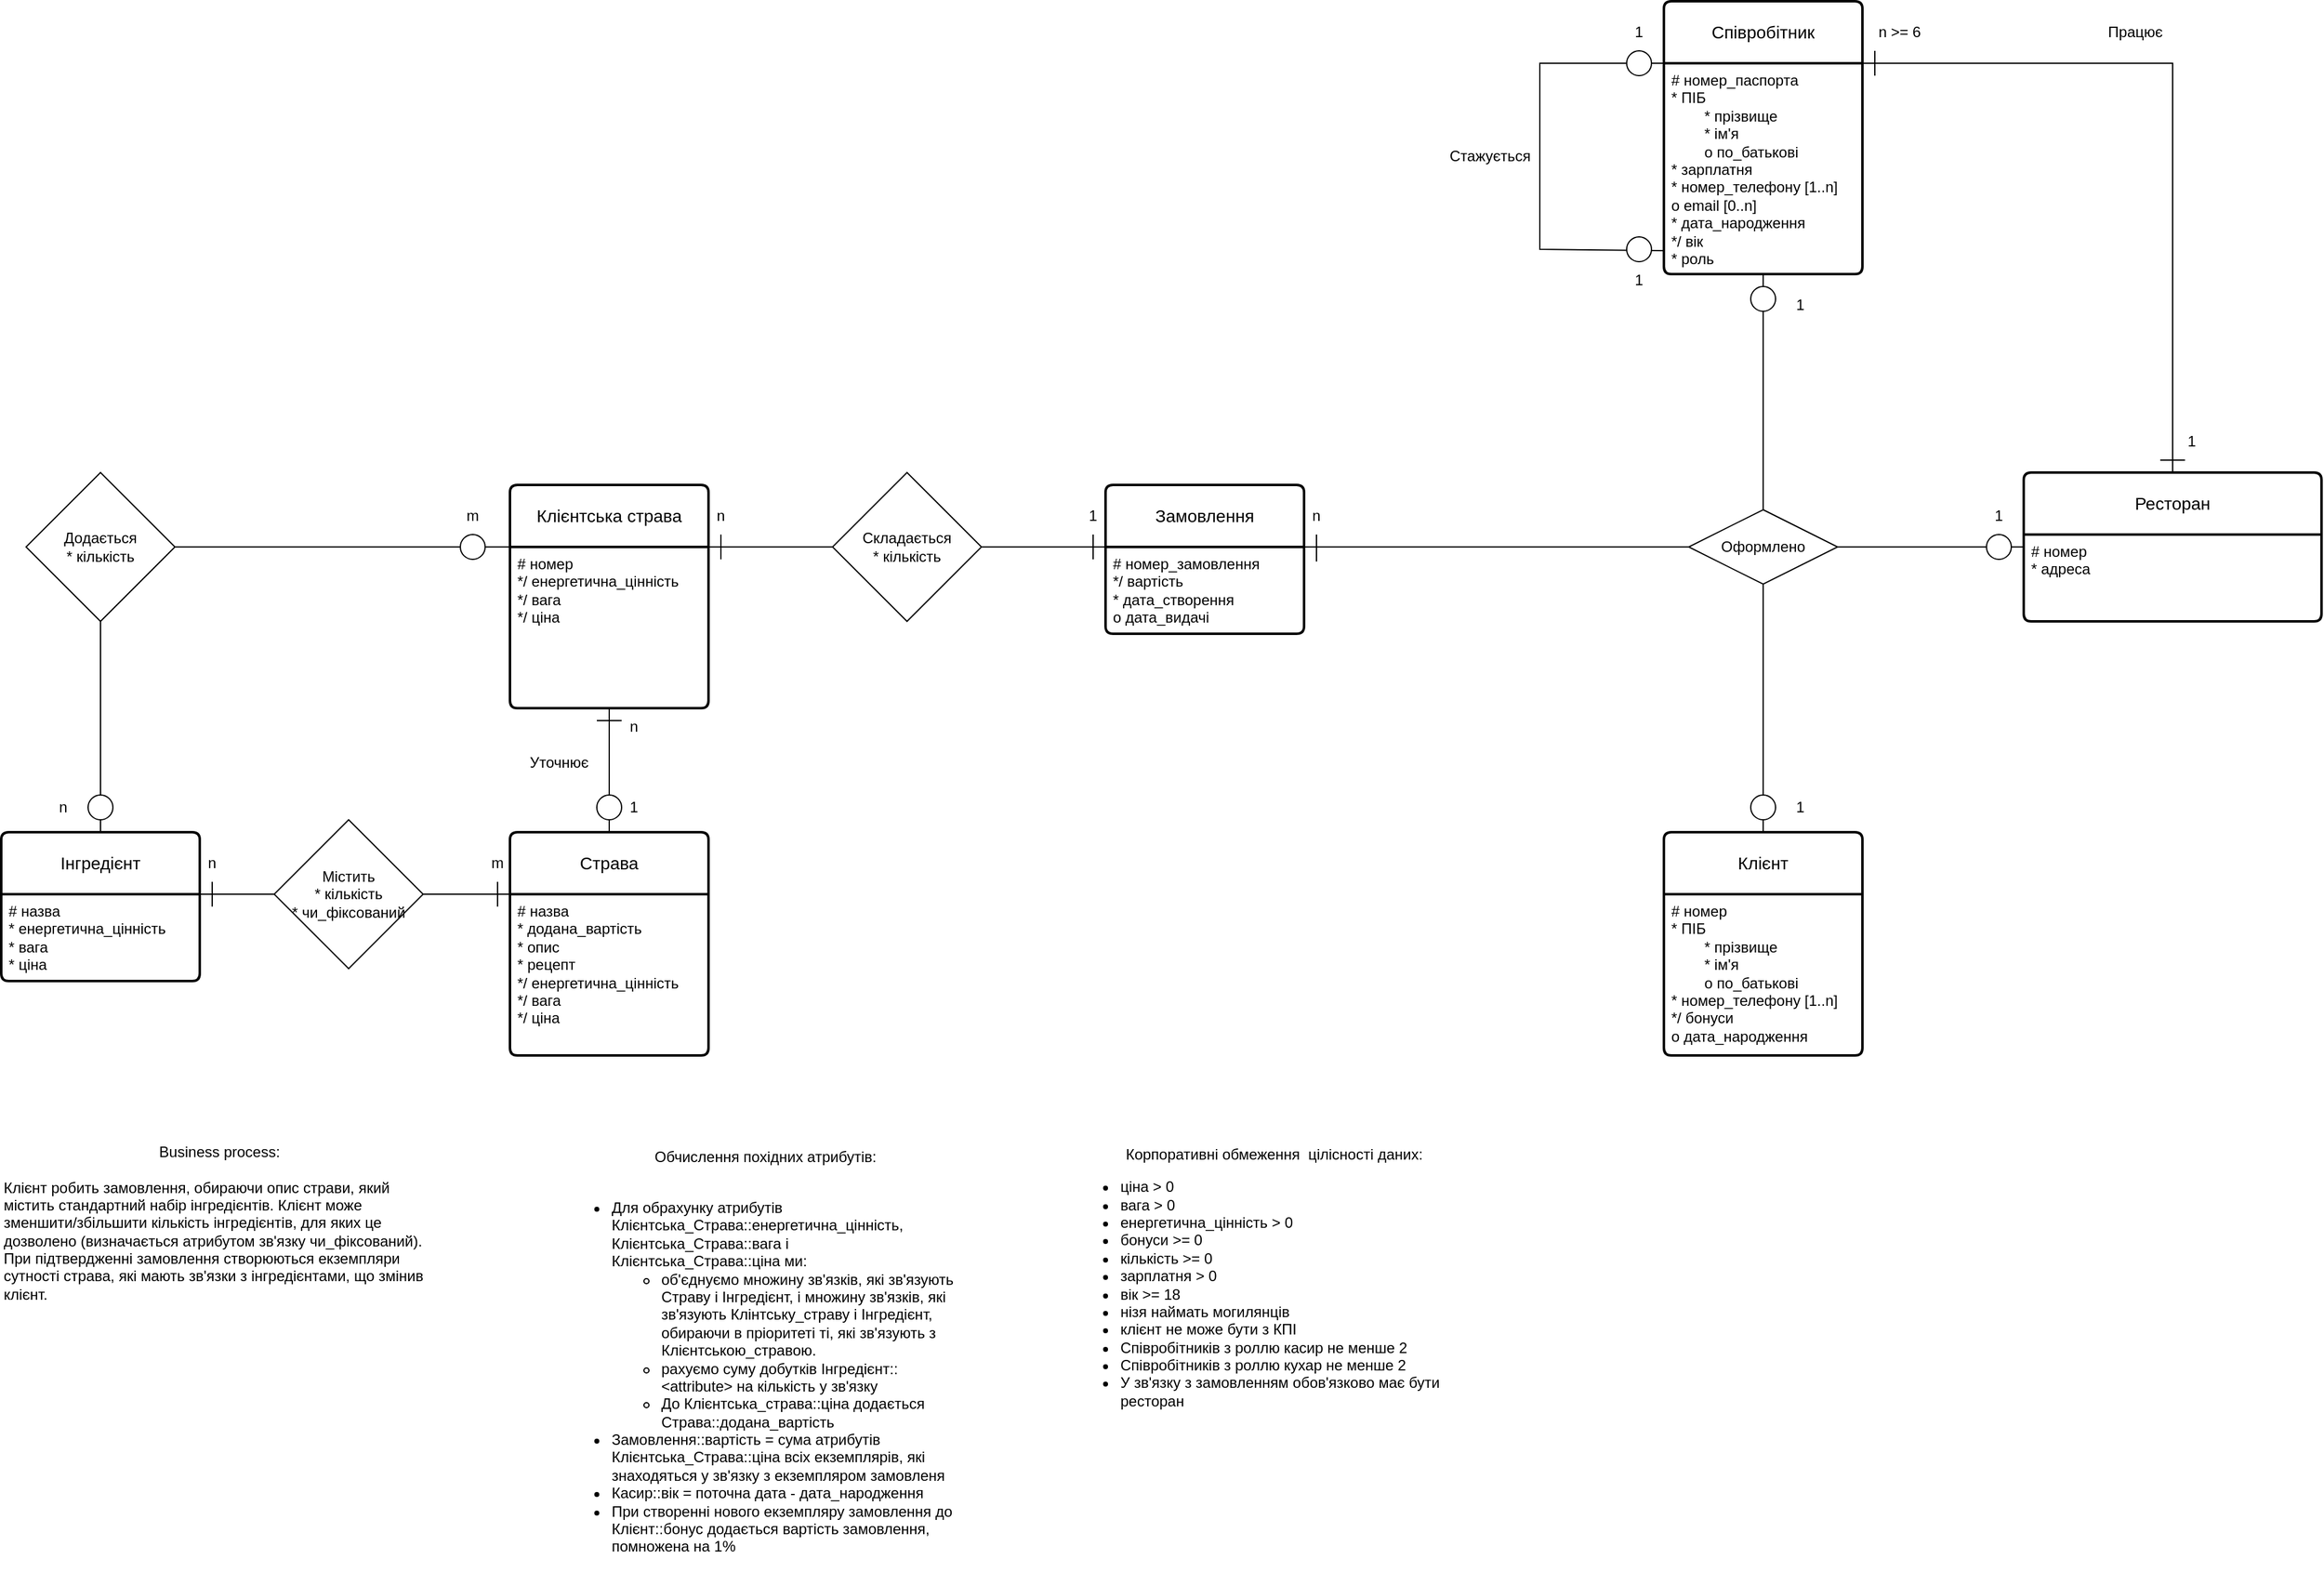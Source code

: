 <mxfile version="24.7.17">
  <diagram name="Сторінка-1" id="5Cuxl35YQW3rwvp2ELTC">
    <mxGraphModel dx="1313" dy="1753" grid="1" gridSize="10" guides="1" tooltips="1" connect="1" arrows="1" fold="1" page="1" pageScale="1" pageWidth="850" pageHeight="1100" math="0" shadow="0">
      <root>
        <mxCell id="0" />
        <mxCell id="1" parent="0" />
        <mxCell id="nwAG9KPLPC6LDDiu3iz5-1" value="Інгредієнт" style="swimlane;childLayout=stackLayout;horizontal=1;startSize=50;horizontalStack=0;rounded=1;fontSize=14;fontStyle=0;strokeWidth=2;resizeParent=0;resizeLast=1;shadow=0;dashed=0;align=center;arcSize=4;whiteSpace=wrap;html=1;" parent="1" vertex="1">
          <mxGeometry x="130" y="190" width="160" height="120" as="geometry" />
        </mxCell>
        <mxCell id="nwAG9KPLPC6LDDiu3iz5-2" value="# назва&lt;div&gt;* енергетична_цінність&lt;/div&gt;&lt;div&gt;* вага&lt;/div&gt;&lt;div&gt;* ціна&lt;/div&gt;" style="align=left;strokeColor=none;fillColor=none;spacingLeft=4;fontSize=12;verticalAlign=top;resizable=0;rotatable=0;part=1;html=1;" parent="nwAG9KPLPC6LDDiu3iz5-1" vertex="1">
          <mxGeometry y="50" width="160" height="70" as="geometry" />
        </mxCell>
        <mxCell id="nwAG9KPLPC6LDDiu3iz5-3" value="Страва" style="swimlane;childLayout=stackLayout;horizontal=1;startSize=50;horizontalStack=0;rounded=1;fontSize=14;fontStyle=0;strokeWidth=2;resizeParent=0;resizeLast=1;shadow=0;dashed=0;align=center;arcSize=4;whiteSpace=wrap;html=1;rotation=0;" parent="1" vertex="1">
          <mxGeometry x="540" y="190" width="160" height="180" as="geometry" />
        </mxCell>
        <mxCell id="nwAG9KPLPC6LDDiu3iz5-4" value="# назва&lt;div&gt;* додана_вартість&lt;/div&gt;&lt;div&gt;* опис&lt;/div&gt;&lt;div&gt;* рецепт&lt;/div&gt;&lt;div&gt;&lt;div&gt;*/&amp;nbsp;&lt;span style=&quot;background-color: initial;&quot;&gt;енергетична_цінність&lt;/span&gt;&lt;/div&gt;&lt;div&gt;&lt;span style=&quot;background-color: initial;&quot;&gt;*/ вага&lt;/span&gt;&lt;/div&gt;&lt;div&gt;&lt;span style=&quot;background-color: initial;&quot;&gt;*/ ціна&lt;/span&gt;&lt;/div&gt;&lt;/div&gt;" style="align=left;strokeColor=none;fillColor=none;spacingLeft=4;fontSize=12;verticalAlign=top;resizable=0;rotatable=0;part=1;html=1;" parent="nwAG9KPLPC6LDDiu3iz5-3" vertex="1">
          <mxGeometry y="50" width="160" height="130" as="geometry" />
        </mxCell>
        <mxCell id="nwAG9KPLPC6LDDiu3iz5-6" value="Замовлення" style="swimlane;childLayout=stackLayout;horizontal=1;startSize=50;horizontalStack=0;rounded=1;fontSize=14;fontStyle=0;strokeWidth=2;resizeParent=0;resizeLast=1;shadow=0;dashed=0;align=center;arcSize=4;whiteSpace=wrap;html=1;" parent="1" vertex="1">
          <mxGeometry x="1020" y="-90" width="160" height="120" as="geometry" />
        </mxCell>
        <mxCell id="nwAG9KPLPC6LDDiu3iz5-7" value="# номер_замовлення&lt;div&gt;*/ вартість&lt;/div&gt;&lt;div&gt;* дата_створення&lt;/div&gt;&lt;div&gt;o дата_видачі&lt;/div&gt;" style="align=left;strokeColor=none;fillColor=none;spacingLeft=4;fontSize=12;verticalAlign=top;resizable=0;rotatable=0;part=1;html=1;" parent="nwAG9KPLPC6LDDiu3iz5-6" vertex="1">
          <mxGeometry y="50" width="160" height="70" as="geometry" />
        </mxCell>
        <mxCell id="nwAG9KPLPC6LDDiu3iz5-8" value="Містить&lt;div&gt;* кількість&lt;/div&gt;&lt;div&gt;* чи_фіксований&lt;/div&gt;" style="shape=rhombus;perimeter=rhombusPerimeter;whiteSpace=wrap;html=1;align=center;rotation=0;" parent="1" vertex="1">
          <mxGeometry x="350" y="180" width="120" height="120" as="geometry" />
        </mxCell>
        <mxCell id="nwAG9KPLPC6LDDiu3iz5-9" value="" style="endArrow=none;html=1;rounded=0;exitX=1;exitY=0.5;exitDx=0;exitDy=0;entryX=0;entryY=0;entryDx=0;entryDy=0;" parent="1" source="nwAG9KPLPC6LDDiu3iz5-8" target="nwAG9KPLPC6LDDiu3iz5-4" edge="1">
          <mxGeometry width="50" height="50" relative="1" as="geometry">
            <mxPoint x="500" y="200" as="sourcePoint" />
            <mxPoint x="550" y="150" as="targetPoint" />
          </mxGeometry>
        </mxCell>
        <mxCell id="nwAG9KPLPC6LDDiu3iz5-10" value="" style="endArrow=none;html=1;rounded=0;exitX=1;exitY=0;exitDx=0;exitDy=0;entryX=0;entryY=0.5;entryDx=0;entryDy=0;" parent="1" source="nwAG9KPLPC6LDDiu3iz5-2" target="nwAG9KPLPC6LDDiu3iz5-8" edge="1">
          <mxGeometry width="50" height="50" relative="1" as="geometry">
            <mxPoint x="490" y="230" as="sourcePoint" />
            <mxPoint x="550" y="231" as="targetPoint" />
          </mxGeometry>
        </mxCell>
        <mxCell id="nwAG9KPLPC6LDDiu3iz5-11" value="" style="endArrow=none;html=1;rounded=0;" parent="1" edge="1">
          <mxGeometry width="50" height="50" relative="1" as="geometry">
            <mxPoint x="300" y="250" as="sourcePoint" />
            <mxPoint x="300" y="230" as="targetPoint" />
          </mxGeometry>
        </mxCell>
        <mxCell id="nwAG9KPLPC6LDDiu3iz5-12" value="" style="endArrow=none;html=1;rounded=0;" parent="1" edge="1">
          <mxGeometry width="50" height="50" relative="1" as="geometry">
            <mxPoint x="530" y="250" as="sourcePoint" />
            <mxPoint x="530" y="230" as="targetPoint" />
          </mxGeometry>
        </mxCell>
        <mxCell id="nwAG9KPLPC6LDDiu3iz5-13" value="n" style="text;html=1;align=center;verticalAlign=middle;whiteSpace=wrap;rounded=0;" parent="1" vertex="1">
          <mxGeometry x="270" y="200" width="60" height="30" as="geometry" />
        </mxCell>
        <mxCell id="nwAG9KPLPC6LDDiu3iz5-14" value="m" style="text;html=1;align=center;verticalAlign=middle;whiteSpace=wrap;rounded=0;" parent="1" vertex="1">
          <mxGeometry x="500" y="200" width="60" height="30" as="geometry" />
        </mxCell>
        <mxCell id="nwAG9KPLPC6LDDiu3iz5-17" value="" style="endArrow=none;html=1;rounded=0;exitX=0.5;exitY=0;exitDx=0;exitDy=0;entryX=0.5;entryY=1;entryDx=0;entryDy=0;" parent="1" source="nwAG9KPLPC6LDDiu3iz5-3" target="nwAG9KPLPC6LDDiu3iz5-19" edge="1">
          <mxGeometry width="50" height="50" relative="1" as="geometry">
            <mxPoint x="890" y="260" as="sourcePoint" />
            <mxPoint x="960" y="240" as="targetPoint" />
          </mxGeometry>
        </mxCell>
        <mxCell id="nwAG9KPLPC6LDDiu3iz5-18" value="Клієнтська страва" style="swimlane;childLayout=stackLayout;horizontal=1;startSize=50;horizontalStack=0;rounded=1;fontSize=14;fontStyle=0;strokeWidth=2;resizeParent=0;resizeLast=1;shadow=0;dashed=0;align=center;arcSize=4;whiteSpace=wrap;html=1;rotation=0;" parent="1" vertex="1">
          <mxGeometry x="540" y="-90" width="160" height="180" as="geometry" />
        </mxCell>
        <mxCell id="nwAG9KPLPC6LDDiu3iz5-19" value="&lt;div&gt;# номер&lt;/div&gt;&lt;div&gt;*/&amp;nbsp;&lt;span style=&quot;background-color: initial;&quot;&gt;енергетична_цінність&lt;/span&gt;&lt;/div&gt;&lt;div&gt;&lt;span style=&quot;background-color: initial;&quot;&gt;*/ вага&lt;/span&gt;&lt;/div&gt;&lt;div&gt;&lt;span style=&quot;background-color: initial;&quot;&gt;*/ ціна&lt;/span&gt;&lt;/div&gt;" style="align=left;strokeColor=none;fillColor=none;spacingLeft=4;fontSize=12;verticalAlign=top;resizable=0;rotatable=0;part=1;html=1;" parent="nwAG9KPLPC6LDDiu3iz5-18" vertex="1">
          <mxGeometry y="50" width="160" height="130" as="geometry" />
        </mxCell>
        <mxCell id="nwAG9KPLPC6LDDiu3iz5-23" value="Уточнює" style="text;strokeColor=none;fillColor=none;spacingLeft=4;spacingRight=4;overflow=hidden;rotatable=0;points=[[0,0.5],[1,0.5]];portConstraint=eastwest;fontSize=12;whiteSpace=wrap;html=1;rotation=0;" parent="1" vertex="1">
          <mxGeometry x="550" y="120" width="80" height="30" as="geometry" />
        </mxCell>
        <mxCell id="nwAG9KPLPC6LDDiu3iz5-29" value="" style="endArrow=none;html=1;rounded=0;" parent="1" edge="1">
          <mxGeometry width="50" height="50" relative="1" as="geometry">
            <mxPoint x="630" y="100" as="sourcePoint" />
            <mxPoint x="610" y="100" as="targetPoint" />
          </mxGeometry>
        </mxCell>
        <mxCell id="nwAG9KPLPC6LDDiu3iz5-31" value="" style="ellipse;whiteSpace=wrap;html=1;aspect=fixed;" parent="1" vertex="1">
          <mxGeometry x="610" y="160" width="20" height="20" as="geometry" />
        </mxCell>
        <mxCell id="nwAG9KPLPC6LDDiu3iz5-33" value="1" style="text;html=1;align=center;verticalAlign=middle;whiteSpace=wrap;rounded=0;" parent="1" vertex="1">
          <mxGeometry x="610" y="155" width="60" height="30" as="geometry" />
        </mxCell>
        <mxCell id="nwAG9KPLPC6LDDiu3iz5-36" value="n" style="text;html=1;align=center;verticalAlign=middle;whiteSpace=wrap;rounded=0;" parent="1" vertex="1">
          <mxGeometry x="610" y="90" width="60" height="30" as="geometry" />
        </mxCell>
        <mxCell id="nwAG9KPLPC6LDDiu3iz5-37" value="" style="endArrow=none;html=1;rounded=0;entryX=0;entryY=0;entryDx=0;entryDy=0;exitX=1;exitY=0.5;exitDx=0;exitDy=0;" parent="1" source="nwAG9KPLPC6LDDiu3iz5-41" target="nwAG9KPLPC6LDDiu3iz5-19" edge="1">
          <mxGeometry width="50" height="50" relative="1" as="geometry">
            <mxPoint x="310" as="sourcePoint" />
            <mxPoint x="360" y="140" as="targetPoint" />
          </mxGeometry>
        </mxCell>
        <mxCell id="nwAG9KPLPC6LDDiu3iz5-40" value="" style="endArrow=none;html=1;rounded=0;entryX=0.5;entryY=0;entryDx=0;entryDy=0;exitX=0.5;exitY=0;exitDx=0;exitDy=0;" parent="1" source="nwAG9KPLPC6LDDiu3iz5-42" target="nwAG9KPLPC6LDDiu3iz5-1" edge="1">
          <mxGeometry width="50" height="50" relative="1" as="geometry">
            <mxPoint x="210" y="-10.0" as="sourcePoint" />
            <mxPoint x="550" y="-30" as="targetPoint" />
          </mxGeometry>
        </mxCell>
        <mxCell id="nwAG9KPLPC6LDDiu3iz5-41" value="Додається&lt;div&gt;* кількість&lt;/div&gt;" style="shape=rhombus;perimeter=rhombusPerimeter;whiteSpace=wrap;html=1;align=center;rotation=0;" parent="1" vertex="1">
          <mxGeometry x="150" y="-100" width="120" height="120" as="geometry" />
        </mxCell>
        <mxCell id="nwAG9KPLPC6LDDiu3iz5-43" value="" style="endArrow=none;html=1;rounded=0;entryX=0.5;entryY=0;entryDx=0;entryDy=0;exitX=0.5;exitY=1;exitDx=0;exitDy=0;" parent="1" source="nwAG9KPLPC6LDDiu3iz5-41" target="nwAG9KPLPC6LDDiu3iz5-42" edge="1">
          <mxGeometry width="50" height="50" relative="1" as="geometry">
            <mxPoint x="210" y="-10.0" as="sourcePoint" />
            <mxPoint x="210" y="190" as="targetPoint" />
          </mxGeometry>
        </mxCell>
        <mxCell id="nwAG9KPLPC6LDDiu3iz5-42" value="" style="ellipse;whiteSpace=wrap;html=1;" parent="1" vertex="1">
          <mxGeometry x="200" y="160" width="20" height="20" as="geometry" />
        </mxCell>
        <mxCell id="nwAG9KPLPC6LDDiu3iz5-45" value="n" style="text;html=1;align=center;verticalAlign=middle;whiteSpace=wrap;rounded=0;" parent="1" vertex="1">
          <mxGeometry x="150" y="155" width="60" height="30" as="geometry" />
        </mxCell>
        <mxCell id="nwAG9KPLPC6LDDiu3iz5-46" value="m" style="text;html=1;align=center;verticalAlign=middle;whiteSpace=wrap;rounded=0;" parent="1" vertex="1">
          <mxGeometry x="480" y="-80" width="60" height="30" as="geometry" />
        </mxCell>
        <mxCell id="nwAG9KPLPC6LDDiu3iz5-48" value="&lt;div style=&quot;text-align: center;&quot;&gt;&lt;span style=&quot;background-color: initial;&quot;&gt;Business process:&lt;/span&gt;&lt;/div&gt;&lt;div style=&quot;text-align: center;&quot;&gt;&lt;span style=&quot;background-color: initial;&quot;&gt;&lt;br&gt;&lt;/span&gt;&lt;/div&gt;&lt;div&gt;Клієнт робить замовлення, обираючи опис страви, який містить стандартний набір інгредієнтів. Клієнт може зменшити/збільшити кількість інгредієнтів, для яких це дозволено (визначається атрибутом зв&#39;язку чи_фіксований). При підтвердженні замовлення створюються екземпляри сутності страва, які мають зв&#39;язки з інгредієнтами, що змінив клієнт.&lt;/div&gt;" style="text;html=1;align=left;verticalAlign=middle;whiteSpace=wrap;rounded=0;" parent="1" vertex="1">
          <mxGeometry x="130" y="490" width="350" height="30" as="geometry" />
        </mxCell>
        <mxCell id="nwAG9KPLPC6LDDiu3iz5-49" value="Складається&lt;div&gt;* кількість&lt;/div&gt;" style="shape=rhombus;perimeter=rhombusPerimeter;whiteSpace=wrap;html=1;align=center;rotation=0;" parent="1" vertex="1">
          <mxGeometry x="800" y="-100" width="120" height="120" as="geometry" />
        </mxCell>
        <mxCell id="nwAG9KPLPC6LDDiu3iz5-50" value="" style="endArrow=none;html=1;rounded=0;exitX=1;exitY=0;exitDx=0;exitDy=0;" parent="1" source="nwAG9KPLPC6LDDiu3iz5-19" target="nwAG9KPLPC6LDDiu3iz5-49" edge="1">
          <mxGeometry width="50" height="50" relative="1" as="geometry">
            <mxPoint x="730" y="90" as="sourcePoint" />
            <mxPoint x="780" y="40" as="targetPoint" />
          </mxGeometry>
        </mxCell>
        <mxCell id="nwAG9KPLPC6LDDiu3iz5-51" value="" style="endArrow=none;html=1;rounded=0;exitX=1;exitY=0.5;exitDx=0;exitDy=0;entryX=0;entryY=0;entryDx=0;entryDy=0;" parent="1" source="nwAG9KPLPC6LDDiu3iz5-49" target="nwAG9KPLPC6LDDiu3iz5-7" edge="1">
          <mxGeometry width="50" height="50" relative="1" as="geometry">
            <mxPoint x="710" y="-30" as="sourcePoint" />
            <mxPoint x="810" y="-30" as="targetPoint" />
          </mxGeometry>
        </mxCell>
        <mxCell id="nwAG9KPLPC6LDDiu3iz5-52" value="" style="endArrow=none;html=1;rounded=0;" parent="1" edge="1">
          <mxGeometry width="50" height="50" relative="1" as="geometry">
            <mxPoint x="1010" y="-30" as="sourcePoint" />
            <mxPoint x="1010" y="-50" as="targetPoint" />
          </mxGeometry>
        </mxCell>
        <mxCell id="nwAG9KPLPC6LDDiu3iz5-53" value="" style="endArrow=none;html=1;rounded=0;" parent="1" edge="1">
          <mxGeometry width="50" height="50" relative="1" as="geometry">
            <mxPoint x="710" y="-30" as="sourcePoint" />
            <mxPoint x="710" y="-50" as="targetPoint" />
          </mxGeometry>
        </mxCell>
        <mxCell id="nwAG9KPLPC6LDDiu3iz5-54" value="n" style="text;html=1;align=center;verticalAlign=middle;whiteSpace=wrap;rounded=0;" parent="1" vertex="1">
          <mxGeometry x="680" y="-80" width="60" height="30" as="geometry" />
        </mxCell>
        <mxCell id="nwAG9KPLPC6LDDiu3iz5-55" value="1" style="text;html=1;align=center;verticalAlign=middle;whiteSpace=wrap;rounded=0;" parent="1" vertex="1">
          <mxGeometry x="980" y="-80" width="60" height="30" as="geometry" />
        </mxCell>
        <mxCell id="nwAG9KPLPC6LDDiu3iz5-56" value="Ресторан" style="swimlane;childLayout=stackLayout;horizontal=1;startSize=50;horizontalStack=0;rounded=1;fontSize=14;fontStyle=0;strokeWidth=2;resizeParent=0;resizeLast=1;shadow=0;dashed=0;align=center;arcSize=4;whiteSpace=wrap;html=1;rotation=0;" parent="1" vertex="1">
          <mxGeometry x="1760" y="-100" width="240" height="120" as="geometry" />
        </mxCell>
        <mxCell id="nwAG9KPLPC6LDDiu3iz5-57" value="# номер&lt;div&gt;* адреса&lt;br&gt;&lt;/div&gt;" style="align=left;strokeColor=none;fillColor=none;spacingLeft=4;fontSize=12;verticalAlign=top;resizable=0;rotatable=0;part=1;html=1;" parent="nwAG9KPLPC6LDDiu3iz5-56" vertex="1">
          <mxGeometry y="50" width="240" height="70" as="geometry" />
        </mxCell>
        <mxCell id="nwAG9KPLPC6LDDiu3iz5-58" value="Співробітник" style="swimlane;childLayout=stackLayout;horizontal=1;startSize=50;horizontalStack=0;rounded=1;fontSize=14;fontStyle=0;strokeWidth=2;resizeParent=0;resizeLast=1;shadow=0;dashed=0;align=center;arcSize=4;whiteSpace=wrap;html=1;rotation=0;" parent="1" vertex="1">
          <mxGeometry x="1470" y="-480" width="160" height="220" as="geometry" />
        </mxCell>
        <mxCell id="nwAG9KPLPC6LDDiu3iz5-59" value="# номер_паспорта&lt;div&gt;* ПІБ&lt;/div&gt;&lt;div&gt;&lt;span style=&quot;white-space: pre;&quot;&gt;&#x9;&lt;/span&gt;* прізвище&lt;br&gt;&lt;/div&gt;&lt;div&gt;&lt;span style=&quot;white-space: pre;&quot;&gt;&#x9;&lt;/span&gt;* ім&#39;я&lt;br&gt;&lt;/div&gt;&lt;div&gt;&lt;span style=&quot;white-space: pre;&quot;&gt;&#x9;&lt;/span&gt;o по_батькові&lt;br&gt;&lt;/div&gt;&lt;div&gt;* зарплатня&lt;/div&gt;&lt;div&gt;&lt;span style=&quot;background-color: initial;&quot;&gt;* номер_телефону [1..n]&lt;/span&gt;&lt;/div&gt;&lt;div&gt;o email [0..n]&lt;/div&gt;&lt;div&gt;* дата_народження&lt;/div&gt;&lt;div&gt;*/ вік&lt;/div&gt;&lt;div&gt;* роль&lt;/div&gt;" style="align=left;strokeColor=none;fillColor=none;spacingLeft=4;fontSize=12;verticalAlign=top;resizable=0;rotatable=0;part=1;html=1;" parent="nwAG9KPLPC6LDDiu3iz5-58" vertex="1">
          <mxGeometry y="50" width="160" height="170" as="geometry" />
        </mxCell>
        <mxCell id="QWUBVncBXhHNV7gJ5XmO-1" value="" style="endArrow=none;html=1;rounded=0;exitX=0;exitY=0.889;exitDx=0;exitDy=0;exitPerimeter=0;entryX=0;entryY=0;entryDx=0;entryDy=0;" parent="nwAG9KPLPC6LDDiu3iz5-58" source="nwAG9KPLPC6LDDiu3iz5-59" target="nwAG9KPLPC6LDDiu3iz5-59" edge="1">
          <mxGeometry width="50" height="50" relative="1" as="geometry">
            <mxPoint x="-80" y="190" as="sourcePoint" />
            <mxPoint x="-100" y="50" as="targetPoint" />
            <Array as="points">
              <mxPoint x="-100" y="200" />
              <mxPoint x="-100" y="50" />
            </Array>
          </mxGeometry>
        </mxCell>
        <mxCell id="nwAG9KPLPC6LDDiu3iz5-60" value="" style="endArrow=none;html=1;rounded=0;exitX=0.5;exitY=0;exitDx=0;exitDy=0;entryX=1;entryY=0;entryDx=0;entryDy=0;" parent="1" source="nwAG9KPLPC6LDDiu3iz5-56" target="nwAG9KPLPC6LDDiu3iz5-59" edge="1">
          <mxGeometry width="50" height="50" relative="1" as="geometry">
            <mxPoint x="990" y="-420" as="sourcePoint" />
            <mxPoint x="1040" y="-470" as="targetPoint" />
            <Array as="points">
              <mxPoint x="1880" y="-430" />
            </Array>
          </mxGeometry>
        </mxCell>
        <mxCell id="nwAG9KPLPC6LDDiu3iz5-63" value="" style="endArrow=none;html=1;rounded=0;" parent="1" edge="1">
          <mxGeometry width="50" height="50" relative="1" as="geometry">
            <mxPoint x="1640" y="-420" as="sourcePoint" />
            <mxPoint x="1640" y="-440" as="targetPoint" />
          </mxGeometry>
        </mxCell>
        <mxCell id="nwAG9KPLPC6LDDiu3iz5-65" value="n &amp;gt;= 6" style="text;html=1;align=center;verticalAlign=middle;whiteSpace=wrap;rounded=0;" parent="1" vertex="1">
          <mxGeometry x="1630" y="-470" width="60" height="30" as="geometry" />
        </mxCell>
        <mxCell id="nwAG9KPLPC6LDDiu3iz5-68" value="Працює" style="text;html=1;align=center;verticalAlign=middle;whiteSpace=wrap;rounded=0;" parent="1" vertex="1">
          <mxGeometry x="1820" y="-470" width="60" height="30" as="geometry" />
        </mxCell>
        <mxCell id="nwAG9KPLPC6LDDiu3iz5-69" value="" style="endArrow=none;html=1;rounded=0;entryX=0.5;entryY=1;entryDx=0;entryDy=0;exitX=0.5;exitY=0;exitDx=0;exitDy=0;" parent="1" source="nwAG9KPLPC6LDDiu3iz5-76" target="nwAG9KPLPC6LDDiu3iz5-59" edge="1">
          <mxGeometry width="50" height="50" relative="1" as="geometry">
            <mxPoint x="950" y="-180" as="sourcePoint" />
            <mxPoint x="1000" y="-230" as="targetPoint" />
          </mxGeometry>
        </mxCell>
        <mxCell id="nwAG9KPLPC6LDDiu3iz5-72" value="1" style="text;html=1;align=center;verticalAlign=middle;whiteSpace=wrap;rounded=0;" parent="1" vertex="1">
          <mxGeometry x="1550" y="-250" width="60" height="30" as="geometry" />
        </mxCell>
        <mxCell id="nwAG9KPLPC6LDDiu3iz5-76" value="Оформлено" style="shape=rhombus;perimeter=rhombusPerimeter;whiteSpace=wrap;html=1;align=center;" parent="1" vertex="1">
          <mxGeometry x="1490" y="-70" width="120" height="60" as="geometry" />
        </mxCell>
        <mxCell id="nwAG9KPLPC6LDDiu3iz5-77" value="" style="endArrow=none;html=1;rounded=0;exitX=1;exitY=0;exitDx=0;exitDy=0;entryX=0;entryY=0.5;entryDx=0;entryDy=0;" parent="1" source="nwAG9KPLPC6LDDiu3iz5-7" target="nwAG9KPLPC6LDDiu3iz5-76" edge="1">
          <mxGeometry width="50" height="50" relative="1" as="geometry">
            <mxPoint x="1280" y="-140" as="sourcePoint" />
            <mxPoint x="1330" y="-190" as="targetPoint" />
          </mxGeometry>
        </mxCell>
        <mxCell id="nwAG9KPLPC6LDDiu3iz5-78" value="" style="endArrow=none;html=1;rounded=0;exitX=0;exitY=0.5;exitDx=0;exitDy=0;entryX=1;entryY=0.5;entryDx=0;entryDy=0;" parent="1" source="nwAG9KPLPC6LDDiu3iz5-56" target="nwAG9KPLPC6LDDiu3iz5-76" edge="1">
          <mxGeometry width="50" height="50" relative="1" as="geometry">
            <mxPoint x="1190" y="-30" as="sourcePoint" />
            <mxPoint x="1490" y="-30" as="targetPoint" />
          </mxGeometry>
        </mxCell>
        <mxCell id="nwAG9KPLPC6LDDiu3iz5-80" value="" style="endArrow=none;html=1;rounded=0;" parent="1" edge="1">
          <mxGeometry width="50" height="50" relative="1" as="geometry">
            <mxPoint x="1190" y="-50" as="sourcePoint" />
            <mxPoint x="1190" y="-28.286" as="targetPoint" />
          </mxGeometry>
        </mxCell>
        <mxCell id="nwAG9KPLPC6LDDiu3iz5-82" value="n" style="text;html=1;align=center;verticalAlign=middle;whiteSpace=wrap;rounded=0;" parent="1" vertex="1">
          <mxGeometry x="1160" y="-80" width="60" height="30" as="geometry" />
        </mxCell>
        <mxCell id="QWUBVncBXhHNV7gJ5XmO-2" value="Стажується" style="text;html=1;align=center;verticalAlign=middle;whiteSpace=wrap;rounded=0;" parent="1" vertex="1">
          <mxGeometry x="1300" y="-370" width="60" height="30" as="geometry" />
        </mxCell>
        <mxCell id="QWUBVncBXhHNV7gJ5XmO-3" value="1" style="text;html=1;align=center;verticalAlign=middle;whiteSpace=wrap;rounded=0;" parent="1" vertex="1">
          <mxGeometry x="1420" y="-470" width="60" height="30" as="geometry" />
        </mxCell>
        <mxCell id="QWUBVncBXhHNV7gJ5XmO-4" value="1" style="text;html=1;align=center;verticalAlign=middle;whiteSpace=wrap;rounded=0;" parent="1" vertex="1">
          <mxGeometry x="1420" y="-270" width="60" height="30" as="geometry" />
        </mxCell>
        <mxCell id="QWUBVncBXhHNV7gJ5XmO-5" value="" style="ellipse;whiteSpace=wrap;html=1;aspect=fixed;" parent="1" vertex="1">
          <mxGeometry x="1440" y="-440" width="20" height="20" as="geometry" />
        </mxCell>
        <mxCell id="QWUBVncBXhHNV7gJ5XmO-7" value="Клієнт" style="swimlane;childLayout=stackLayout;horizontal=1;startSize=50;horizontalStack=0;rounded=1;fontSize=14;fontStyle=0;strokeWidth=2;resizeParent=0;resizeLast=1;shadow=0;dashed=0;align=center;arcSize=4;whiteSpace=wrap;html=1;rotation=0;" parent="1" vertex="1">
          <mxGeometry x="1470" y="190" width="160" height="180" as="geometry" />
        </mxCell>
        <mxCell id="QWUBVncBXhHNV7gJ5XmO-8" value="# номер&lt;div&gt;* ПІБ&lt;/div&gt;&lt;div&gt;&lt;span style=&quot;white-space-collapse: preserve;&quot;&gt;&#x9;&lt;/span&gt;* прізвище&lt;br&gt;&lt;/div&gt;&lt;div&gt;&lt;span style=&quot;white-space-collapse: preserve;&quot;&gt;&#x9;&lt;/span&gt;* ім&#39;я&lt;br&gt;&lt;/div&gt;&lt;div&gt;&lt;span style=&quot;background-color: initial; white-space-collapse: preserve;&quot;&gt;&#x9;&lt;/span&gt;&lt;span style=&quot;background-color: initial;&quot;&gt;o по_батькові&lt;/span&gt;&amp;nbsp;&lt;/div&gt;&lt;div&gt;*&amp;nbsp;&lt;span style=&quot;background-color: initial;&quot;&gt;номер_телефону [1..n]&lt;/span&gt;&lt;/div&gt;&lt;div&gt;&lt;span style=&quot;background-color: initial;&quot;&gt;*/ бонуси&lt;/span&gt;&lt;/div&gt;&lt;div&gt;&lt;div&gt;o дата_народження&lt;/div&gt;&lt;div&gt;&lt;br&gt;&lt;/div&gt;&lt;/div&gt;" style="align=left;strokeColor=none;fillColor=none;spacingLeft=4;fontSize=12;verticalAlign=top;resizable=0;rotatable=0;part=1;html=1;" parent="QWUBVncBXhHNV7gJ5XmO-7" vertex="1">
          <mxGeometry y="50" width="160" height="130" as="geometry" />
        </mxCell>
        <mxCell id="QWUBVncBXhHNV7gJ5XmO-9" value="" style="endArrow=none;html=1;rounded=0;entryX=0.5;entryY=0;entryDx=0;entryDy=0;exitX=0.5;exitY=1;exitDx=0;exitDy=0;" parent="1" source="nwAG9KPLPC6LDDiu3iz5-76" target="QWUBVncBXhHNV7gJ5XmO-7" edge="1">
          <mxGeometry width="50" height="50" relative="1" as="geometry">
            <mxPoint x="970" y="220" as="sourcePoint" />
            <mxPoint x="1020" y="170" as="targetPoint" />
          </mxGeometry>
        </mxCell>
        <mxCell id="QWUBVncBXhHNV7gJ5XmO-11" value="" style="ellipse;whiteSpace=wrap;html=1;aspect=fixed;" parent="1" vertex="1">
          <mxGeometry x="1540" y="160" width="20" height="20" as="geometry" />
        </mxCell>
        <mxCell id="QWUBVncBXhHNV7gJ5XmO-13" value="1" style="text;html=1;align=center;verticalAlign=middle;whiteSpace=wrap;rounded=0;" parent="1" vertex="1">
          <mxGeometry x="1550" y="155" width="60" height="30" as="geometry" />
        </mxCell>
        <mxCell id="QWUBVncBXhHNV7gJ5XmO-14" value="&lt;div style=&quot;text-align: center;&quot;&gt;&lt;span style=&quot;background-color: initial;&quot;&gt;Обчислення похідних атрибутів:&lt;/span&gt;&lt;/div&gt;&lt;div&gt;&lt;br&gt;&lt;/div&gt;&lt;div&gt;&lt;ul&gt;&lt;li&gt;Для обрахунку атрибутів Клієнтська_Страва::енергетична_цінність, Клієнтська_Страва::вага і Клієнтська_Страва::ціна&amp;nbsp;ми:&lt;/li&gt;&lt;ul&gt;&lt;li&gt;об&#39;єднуємо множину зв&#39;язків, які зв&#39;язують Страву і Інгредієнт, і множину зв&#39;язків, які зв&#39;язують Клінтську_страву і Інгредієнт, обираючи в пріоритеті ті, які зв&#39;язують з Клієнтською_стравою.&lt;/li&gt;&lt;li&gt;рахуємо суму добутків Інгредієнт::&amp;lt;attribute&amp;gt; на кількість у зв&#39;язку&amp;nbsp;&amp;nbsp;&lt;/li&gt;&lt;li&gt;До Клієнтська_страва::ціна додається Страва::додана_вартість&amp;nbsp;&lt;/li&gt;&lt;/ul&gt;&lt;li&gt;&lt;span style=&quot;background-color: initial;&quot;&gt;Замовлення::вартість = сума атрибутів Клієнтська_Страва::ціна всіх екземплярів, які знаходяться у зв&#39;язку з екземпляром замовленя&lt;/span&gt;&lt;br&gt;&lt;/li&gt;&lt;li&gt;Касир::вік = поточна дата - дата_народження&lt;/li&gt;&lt;li&gt;При створенні нового екземпляру замовлення до Клієнт::бонус додається вартість замовлення, помножена на 1%&amp;nbsp;&lt;/li&gt;&lt;/ul&gt;&lt;/div&gt;" style="text;html=1;align=left;verticalAlign=middle;whiteSpace=wrap;rounded=0;" parent="1" vertex="1">
          <mxGeometry x="580" y="600" width="330" height="30" as="geometry" />
        </mxCell>
        <mxCell id="QWUBVncBXhHNV7gJ5XmO-16" value="&lt;div style=&quot;text-align: center;&quot;&gt;&lt;span style=&quot;background-color: initial;&quot;&gt;Корпоративні о&lt;/span&gt;бмеження&amp;nbsp; цілісності даних:&lt;/div&gt;&lt;div style=&quot;&quot;&gt;&lt;ul&gt;&lt;li style=&quot;&quot;&gt;ціна &amp;gt; 0&lt;/li&gt;&lt;li style=&quot;&quot;&gt;вага &amp;gt; 0&lt;/li&gt;&lt;li style=&quot;&quot;&gt;енергетична_цінність &amp;gt; 0&lt;/li&gt;&lt;li style=&quot;&quot;&gt;бонуси &amp;gt;= 0&lt;/li&gt;&lt;li style=&quot;&quot;&gt;кількість &amp;gt;= 0&lt;/li&gt;&lt;li style=&quot;&quot;&gt;зарплатня &amp;gt; 0&lt;/li&gt;&lt;li style=&quot;&quot;&gt;вік &amp;gt;= 18&lt;/li&gt;&lt;li style=&quot;&quot;&gt;нізя наймать могилянців&lt;/li&gt;&lt;li style=&quot;&quot;&gt;клієнт не може бути з КПІ&lt;/li&gt;&lt;li style=&quot;&quot;&gt;Співробітників з роллю касир не менше 2&lt;/li&gt;&lt;li style=&quot;&quot;&gt;Співробітників з роллю кухар не менше 2&lt;/li&gt;&lt;li style=&quot;&quot;&gt;У зв&#39;язку з замовленням обов&#39;язково має бути ресторан&lt;/li&gt;&lt;/ul&gt;&lt;/div&gt;" style="text;html=1;align=left;verticalAlign=middle;whiteSpace=wrap;rounded=0;" parent="1" vertex="1">
          <mxGeometry x="990" y="540" width="330" height="30" as="geometry" />
        </mxCell>
        <mxCell id="crntR0IJEwsvNidcGzLq-1" value="" style="ellipse;whiteSpace=wrap;html=1;aspect=fixed;" parent="1" vertex="1">
          <mxGeometry x="1440" y="-290" width="20" height="20" as="geometry" />
        </mxCell>
        <mxCell id="crntR0IJEwsvNidcGzLq-4" value="" style="ellipse;whiteSpace=wrap;html=1;aspect=fixed;" parent="1" vertex="1">
          <mxGeometry x="1540" y="-250" width="20" height="20" as="geometry" />
        </mxCell>
        <mxCell id="crntR0IJEwsvNidcGzLq-5" value="" style="ellipse;whiteSpace=wrap;html=1;" parent="1" vertex="1">
          <mxGeometry x="500" y="-50" width="20" height="20" as="geometry" />
        </mxCell>
        <mxCell id="TySONltPiGfxSLD4VOSy-9" value="" style="endArrow=none;html=1;rounded=0;" edge="1" parent="1">
          <mxGeometry width="50" height="50" relative="1" as="geometry">
            <mxPoint x="1870" y="-110" as="sourcePoint" />
            <mxPoint x="1890" y="-110" as="targetPoint" />
          </mxGeometry>
        </mxCell>
        <mxCell id="TySONltPiGfxSLD4VOSy-10" value="1" style="text;html=1;align=center;verticalAlign=middle;resizable=0;points=[];autosize=1;strokeColor=none;fillColor=none;" vertex="1" parent="1">
          <mxGeometry x="1880" y="-140" width="30" height="30" as="geometry" />
        </mxCell>
        <mxCell id="TySONltPiGfxSLD4VOSy-11" value="1" style="text;html=1;align=center;verticalAlign=middle;whiteSpace=wrap;rounded=0;" vertex="1" parent="1">
          <mxGeometry x="1710" y="-80" width="60" height="30" as="geometry" />
        </mxCell>
        <mxCell id="TySONltPiGfxSLD4VOSy-13" value="" style="ellipse;whiteSpace=wrap;html=1;aspect=fixed;" vertex="1" parent="1">
          <mxGeometry x="1730" y="-50" width="20" height="20" as="geometry" />
        </mxCell>
      </root>
    </mxGraphModel>
  </diagram>
</mxfile>
